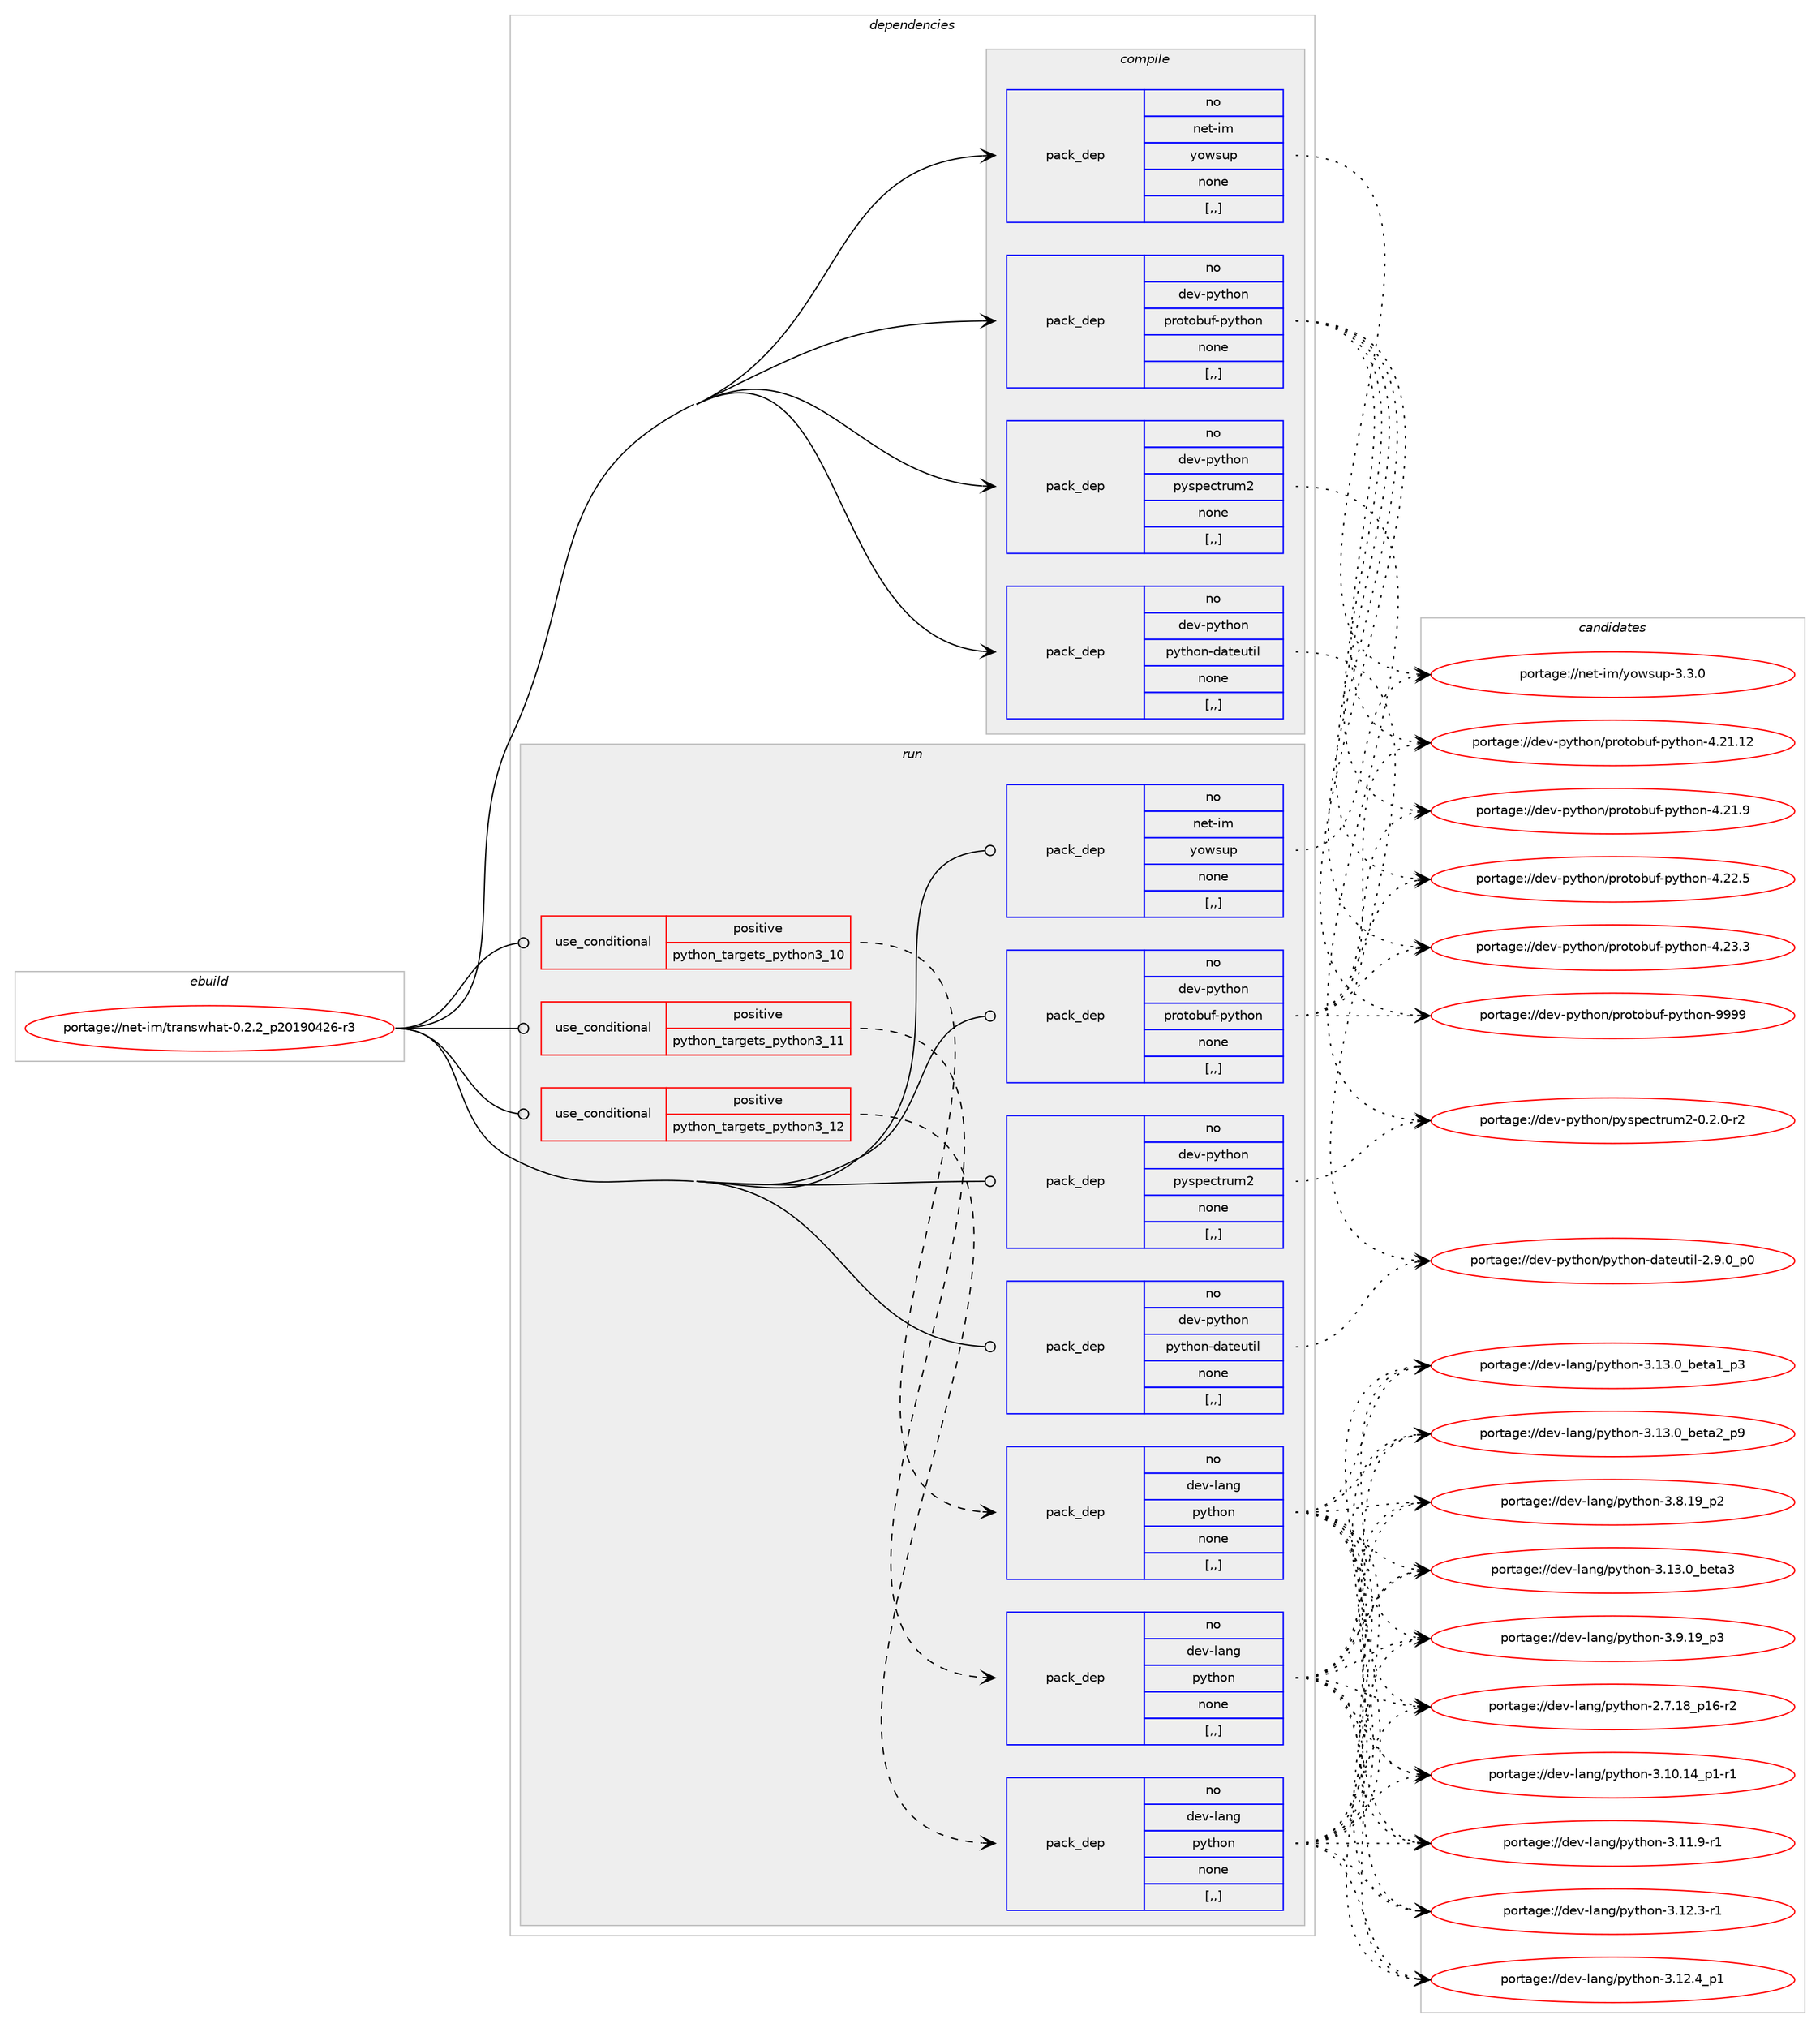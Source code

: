 digraph prolog {

# *************
# Graph options
# *************

newrank=true;
concentrate=true;
compound=true;
graph [rankdir=LR,fontname=Helvetica,fontsize=10,ranksep=1.5];#, ranksep=2.5, nodesep=0.2];
edge  [arrowhead=vee];
node  [fontname=Helvetica,fontsize=10];

# **********
# The ebuild
# **********

subgraph cluster_leftcol {
color=gray;
rank=same;
label=<<i>ebuild</i>>;
id [label="portage://net-im/transwhat-0.2.2_p20190426-r3", color=red, width=4, href="../net-im/transwhat-0.2.2_p20190426-r3.svg"];
}

# ****************
# The dependencies
# ****************

subgraph cluster_midcol {
color=gray;
label=<<i>dependencies</i>>;
subgraph cluster_compile {
fillcolor="#eeeeee";
style=filled;
label=<<i>compile</i>>;
subgraph pack253750 {
dependency346137 [label=<<TABLE BORDER="0" CELLBORDER="1" CELLSPACING="0" CELLPADDING="4" WIDTH="220"><TR><TD ROWSPAN="6" CELLPADDING="30">pack_dep</TD></TR><TR><TD WIDTH="110">no</TD></TR><TR><TD>dev-python</TD></TR><TR><TD>protobuf-python</TD></TR><TR><TD>none</TD></TR><TR><TD>[,,]</TD></TR></TABLE>>, shape=none, color=blue];
}
id:e -> dependency346137:w [weight=20,style="solid",arrowhead="vee"];
subgraph pack253751 {
dependency346138 [label=<<TABLE BORDER="0" CELLBORDER="1" CELLSPACING="0" CELLPADDING="4" WIDTH="220"><TR><TD ROWSPAN="6" CELLPADDING="30">pack_dep</TD></TR><TR><TD WIDTH="110">no</TD></TR><TR><TD>dev-python</TD></TR><TR><TD>pyspectrum2</TD></TR><TR><TD>none</TD></TR><TR><TD>[,,]</TD></TR></TABLE>>, shape=none, color=blue];
}
id:e -> dependency346138:w [weight=20,style="solid",arrowhead="vee"];
subgraph pack253752 {
dependency346139 [label=<<TABLE BORDER="0" CELLBORDER="1" CELLSPACING="0" CELLPADDING="4" WIDTH="220"><TR><TD ROWSPAN="6" CELLPADDING="30">pack_dep</TD></TR><TR><TD WIDTH="110">no</TD></TR><TR><TD>dev-python</TD></TR><TR><TD>python-dateutil</TD></TR><TR><TD>none</TD></TR><TR><TD>[,,]</TD></TR></TABLE>>, shape=none, color=blue];
}
id:e -> dependency346139:w [weight=20,style="solid",arrowhead="vee"];
subgraph pack253753 {
dependency346140 [label=<<TABLE BORDER="0" CELLBORDER="1" CELLSPACING="0" CELLPADDING="4" WIDTH="220"><TR><TD ROWSPAN="6" CELLPADDING="30">pack_dep</TD></TR><TR><TD WIDTH="110">no</TD></TR><TR><TD>net-im</TD></TR><TR><TD>yowsup</TD></TR><TR><TD>none</TD></TR><TR><TD>[,,]</TD></TR></TABLE>>, shape=none, color=blue];
}
id:e -> dependency346140:w [weight=20,style="solid",arrowhead="vee"];
}
subgraph cluster_compileandrun {
fillcolor="#eeeeee";
style=filled;
label=<<i>compile and run</i>>;
}
subgraph cluster_run {
fillcolor="#eeeeee";
style=filled;
label=<<i>run</i>>;
subgraph cond89828 {
dependency346141 [label=<<TABLE BORDER="0" CELLBORDER="1" CELLSPACING="0" CELLPADDING="4"><TR><TD ROWSPAN="3" CELLPADDING="10">use_conditional</TD></TR><TR><TD>positive</TD></TR><TR><TD>python_targets_python3_10</TD></TR></TABLE>>, shape=none, color=red];
subgraph pack253754 {
dependency346142 [label=<<TABLE BORDER="0" CELLBORDER="1" CELLSPACING="0" CELLPADDING="4" WIDTH="220"><TR><TD ROWSPAN="6" CELLPADDING="30">pack_dep</TD></TR><TR><TD WIDTH="110">no</TD></TR><TR><TD>dev-lang</TD></TR><TR><TD>python</TD></TR><TR><TD>none</TD></TR><TR><TD>[,,]</TD></TR></TABLE>>, shape=none, color=blue];
}
dependency346141:e -> dependency346142:w [weight=20,style="dashed",arrowhead="vee"];
}
id:e -> dependency346141:w [weight=20,style="solid",arrowhead="odot"];
subgraph cond89829 {
dependency346143 [label=<<TABLE BORDER="0" CELLBORDER="1" CELLSPACING="0" CELLPADDING="4"><TR><TD ROWSPAN="3" CELLPADDING="10">use_conditional</TD></TR><TR><TD>positive</TD></TR><TR><TD>python_targets_python3_11</TD></TR></TABLE>>, shape=none, color=red];
subgraph pack253755 {
dependency346144 [label=<<TABLE BORDER="0" CELLBORDER="1" CELLSPACING="0" CELLPADDING="4" WIDTH="220"><TR><TD ROWSPAN="6" CELLPADDING="30">pack_dep</TD></TR><TR><TD WIDTH="110">no</TD></TR><TR><TD>dev-lang</TD></TR><TR><TD>python</TD></TR><TR><TD>none</TD></TR><TR><TD>[,,]</TD></TR></TABLE>>, shape=none, color=blue];
}
dependency346143:e -> dependency346144:w [weight=20,style="dashed",arrowhead="vee"];
}
id:e -> dependency346143:w [weight=20,style="solid",arrowhead="odot"];
subgraph cond89830 {
dependency346145 [label=<<TABLE BORDER="0" CELLBORDER="1" CELLSPACING="0" CELLPADDING="4"><TR><TD ROWSPAN="3" CELLPADDING="10">use_conditional</TD></TR><TR><TD>positive</TD></TR><TR><TD>python_targets_python3_12</TD></TR></TABLE>>, shape=none, color=red];
subgraph pack253756 {
dependency346146 [label=<<TABLE BORDER="0" CELLBORDER="1" CELLSPACING="0" CELLPADDING="4" WIDTH="220"><TR><TD ROWSPAN="6" CELLPADDING="30">pack_dep</TD></TR><TR><TD WIDTH="110">no</TD></TR><TR><TD>dev-lang</TD></TR><TR><TD>python</TD></TR><TR><TD>none</TD></TR><TR><TD>[,,]</TD></TR></TABLE>>, shape=none, color=blue];
}
dependency346145:e -> dependency346146:w [weight=20,style="dashed",arrowhead="vee"];
}
id:e -> dependency346145:w [weight=20,style="solid",arrowhead="odot"];
subgraph pack253757 {
dependency346147 [label=<<TABLE BORDER="0" CELLBORDER="1" CELLSPACING="0" CELLPADDING="4" WIDTH="220"><TR><TD ROWSPAN="6" CELLPADDING="30">pack_dep</TD></TR><TR><TD WIDTH="110">no</TD></TR><TR><TD>dev-python</TD></TR><TR><TD>protobuf-python</TD></TR><TR><TD>none</TD></TR><TR><TD>[,,]</TD></TR></TABLE>>, shape=none, color=blue];
}
id:e -> dependency346147:w [weight=20,style="solid",arrowhead="odot"];
subgraph pack253758 {
dependency346148 [label=<<TABLE BORDER="0" CELLBORDER="1" CELLSPACING="0" CELLPADDING="4" WIDTH="220"><TR><TD ROWSPAN="6" CELLPADDING="30">pack_dep</TD></TR><TR><TD WIDTH="110">no</TD></TR><TR><TD>dev-python</TD></TR><TR><TD>pyspectrum2</TD></TR><TR><TD>none</TD></TR><TR><TD>[,,]</TD></TR></TABLE>>, shape=none, color=blue];
}
id:e -> dependency346148:w [weight=20,style="solid",arrowhead="odot"];
subgraph pack253759 {
dependency346149 [label=<<TABLE BORDER="0" CELLBORDER="1" CELLSPACING="0" CELLPADDING="4" WIDTH="220"><TR><TD ROWSPAN="6" CELLPADDING="30">pack_dep</TD></TR><TR><TD WIDTH="110">no</TD></TR><TR><TD>dev-python</TD></TR><TR><TD>python-dateutil</TD></TR><TR><TD>none</TD></TR><TR><TD>[,,]</TD></TR></TABLE>>, shape=none, color=blue];
}
id:e -> dependency346149:w [weight=20,style="solid",arrowhead="odot"];
subgraph pack253760 {
dependency346150 [label=<<TABLE BORDER="0" CELLBORDER="1" CELLSPACING="0" CELLPADDING="4" WIDTH="220"><TR><TD ROWSPAN="6" CELLPADDING="30">pack_dep</TD></TR><TR><TD WIDTH="110">no</TD></TR><TR><TD>net-im</TD></TR><TR><TD>yowsup</TD></TR><TR><TD>none</TD></TR><TR><TD>[,,]</TD></TR></TABLE>>, shape=none, color=blue];
}
id:e -> dependency346150:w [weight=20,style="solid",arrowhead="odot"];
}
}

# **************
# The candidates
# **************

subgraph cluster_choices {
rank=same;
color=gray;
label=<<i>candidates</i>>;

subgraph choice253750 {
color=black;
nodesep=1;
choice100101118451121211161041111104711211411111611198117102451121211161041111104552465049464950 [label="portage://dev-python/protobuf-python-4.21.12", color=red, width=4,href="../dev-python/protobuf-python-4.21.12.svg"];
choice1001011184511212111610411111047112114111116111981171024511212111610411111045524650494657 [label="portage://dev-python/protobuf-python-4.21.9", color=red, width=4,href="../dev-python/protobuf-python-4.21.9.svg"];
choice1001011184511212111610411111047112114111116111981171024511212111610411111045524650504653 [label="portage://dev-python/protobuf-python-4.22.5", color=red, width=4,href="../dev-python/protobuf-python-4.22.5.svg"];
choice1001011184511212111610411111047112114111116111981171024511212111610411111045524650514651 [label="portage://dev-python/protobuf-python-4.23.3", color=red, width=4,href="../dev-python/protobuf-python-4.23.3.svg"];
choice100101118451121211161041111104711211411111611198117102451121211161041111104557575757 [label="portage://dev-python/protobuf-python-9999", color=red, width=4,href="../dev-python/protobuf-python-9999.svg"];
dependency346137:e -> choice100101118451121211161041111104711211411111611198117102451121211161041111104552465049464950:w [style=dotted,weight="100"];
dependency346137:e -> choice1001011184511212111610411111047112114111116111981171024511212111610411111045524650494657:w [style=dotted,weight="100"];
dependency346137:e -> choice1001011184511212111610411111047112114111116111981171024511212111610411111045524650504653:w [style=dotted,weight="100"];
dependency346137:e -> choice1001011184511212111610411111047112114111116111981171024511212111610411111045524650514651:w [style=dotted,weight="100"];
dependency346137:e -> choice100101118451121211161041111104711211411111611198117102451121211161041111104557575757:w [style=dotted,weight="100"];
}
subgraph choice253751 {
color=black;
nodesep=1;
choice100101118451121211161041111104711212111511210199116114117109504548465046484511450 [label="portage://dev-python/pyspectrum2-0.2.0-r2", color=red, width=4,href="../dev-python/pyspectrum2-0.2.0-r2.svg"];
dependency346138:e -> choice100101118451121211161041111104711212111511210199116114117109504548465046484511450:w [style=dotted,weight="100"];
}
subgraph choice253752 {
color=black;
nodesep=1;
choice100101118451121211161041111104711212111610411111045100971161011171161051084550465746489511248 [label="portage://dev-python/python-dateutil-2.9.0_p0", color=red, width=4,href="../dev-python/python-dateutil-2.9.0_p0.svg"];
dependency346139:e -> choice100101118451121211161041111104711212111610411111045100971161011171161051084550465746489511248:w [style=dotted,weight="100"];
}
subgraph choice253753 {
color=black;
nodesep=1;
choice1101011164510510947121111119115117112455146514648 [label="portage://net-im/yowsup-3.3.0", color=red, width=4,href="../net-im/yowsup-3.3.0.svg"];
dependency346140:e -> choice1101011164510510947121111119115117112455146514648:w [style=dotted,weight="100"];
}
subgraph choice253754 {
color=black;
nodesep=1;
choice100101118451089711010347112121116104111110455046554649569511249544511450 [label="portage://dev-lang/python-2.7.18_p16-r2", color=red, width=4,href="../dev-lang/python-2.7.18_p16-r2.svg"];
choice100101118451089711010347112121116104111110455146494846495295112494511449 [label="portage://dev-lang/python-3.10.14_p1-r1", color=red, width=4,href="../dev-lang/python-3.10.14_p1-r1.svg"];
choice100101118451089711010347112121116104111110455146494946574511449 [label="portage://dev-lang/python-3.11.9-r1", color=red, width=4,href="../dev-lang/python-3.11.9-r1.svg"];
choice100101118451089711010347112121116104111110455146495046514511449 [label="portage://dev-lang/python-3.12.3-r1", color=red, width=4,href="../dev-lang/python-3.12.3-r1.svg"];
choice100101118451089711010347112121116104111110455146495046529511249 [label="portage://dev-lang/python-3.12.4_p1", color=red, width=4,href="../dev-lang/python-3.12.4_p1.svg"];
choice10010111845108971101034711212111610411111045514649514648959810111697499511251 [label="portage://dev-lang/python-3.13.0_beta1_p3", color=red, width=4,href="../dev-lang/python-3.13.0_beta1_p3.svg"];
choice10010111845108971101034711212111610411111045514649514648959810111697509511257 [label="portage://dev-lang/python-3.13.0_beta2_p9", color=red, width=4,href="../dev-lang/python-3.13.0_beta2_p9.svg"];
choice1001011184510897110103471121211161041111104551464951464895981011169751 [label="portage://dev-lang/python-3.13.0_beta3", color=red, width=4,href="../dev-lang/python-3.13.0_beta3.svg"];
choice100101118451089711010347112121116104111110455146564649579511250 [label="portage://dev-lang/python-3.8.19_p2", color=red, width=4,href="../dev-lang/python-3.8.19_p2.svg"];
choice100101118451089711010347112121116104111110455146574649579511251 [label="portage://dev-lang/python-3.9.19_p3", color=red, width=4,href="../dev-lang/python-3.9.19_p3.svg"];
dependency346142:e -> choice100101118451089711010347112121116104111110455046554649569511249544511450:w [style=dotted,weight="100"];
dependency346142:e -> choice100101118451089711010347112121116104111110455146494846495295112494511449:w [style=dotted,weight="100"];
dependency346142:e -> choice100101118451089711010347112121116104111110455146494946574511449:w [style=dotted,weight="100"];
dependency346142:e -> choice100101118451089711010347112121116104111110455146495046514511449:w [style=dotted,weight="100"];
dependency346142:e -> choice100101118451089711010347112121116104111110455146495046529511249:w [style=dotted,weight="100"];
dependency346142:e -> choice10010111845108971101034711212111610411111045514649514648959810111697499511251:w [style=dotted,weight="100"];
dependency346142:e -> choice10010111845108971101034711212111610411111045514649514648959810111697509511257:w [style=dotted,weight="100"];
dependency346142:e -> choice1001011184510897110103471121211161041111104551464951464895981011169751:w [style=dotted,weight="100"];
dependency346142:e -> choice100101118451089711010347112121116104111110455146564649579511250:w [style=dotted,weight="100"];
dependency346142:e -> choice100101118451089711010347112121116104111110455146574649579511251:w [style=dotted,weight="100"];
}
subgraph choice253755 {
color=black;
nodesep=1;
choice100101118451089711010347112121116104111110455046554649569511249544511450 [label="portage://dev-lang/python-2.7.18_p16-r2", color=red, width=4,href="../dev-lang/python-2.7.18_p16-r2.svg"];
choice100101118451089711010347112121116104111110455146494846495295112494511449 [label="portage://dev-lang/python-3.10.14_p1-r1", color=red, width=4,href="../dev-lang/python-3.10.14_p1-r1.svg"];
choice100101118451089711010347112121116104111110455146494946574511449 [label="portage://dev-lang/python-3.11.9-r1", color=red, width=4,href="../dev-lang/python-3.11.9-r1.svg"];
choice100101118451089711010347112121116104111110455146495046514511449 [label="portage://dev-lang/python-3.12.3-r1", color=red, width=4,href="../dev-lang/python-3.12.3-r1.svg"];
choice100101118451089711010347112121116104111110455146495046529511249 [label="portage://dev-lang/python-3.12.4_p1", color=red, width=4,href="../dev-lang/python-3.12.4_p1.svg"];
choice10010111845108971101034711212111610411111045514649514648959810111697499511251 [label="portage://dev-lang/python-3.13.0_beta1_p3", color=red, width=4,href="../dev-lang/python-3.13.0_beta1_p3.svg"];
choice10010111845108971101034711212111610411111045514649514648959810111697509511257 [label="portage://dev-lang/python-3.13.0_beta2_p9", color=red, width=4,href="../dev-lang/python-3.13.0_beta2_p9.svg"];
choice1001011184510897110103471121211161041111104551464951464895981011169751 [label="portage://dev-lang/python-3.13.0_beta3", color=red, width=4,href="../dev-lang/python-3.13.0_beta3.svg"];
choice100101118451089711010347112121116104111110455146564649579511250 [label="portage://dev-lang/python-3.8.19_p2", color=red, width=4,href="../dev-lang/python-3.8.19_p2.svg"];
choice100101118451089711010347112121116104111110455146574649579511251 [label="portage://dev-lang/python-3.9.19_p3", color=red, width=4,href="../dev-lang/python-3.9.19_p3.svg"];
dependency346144:e -> choice100101118451089711010347112121116104111110455046554649569511249544511450:w [style=dotted,weight="100"];
dependency346144:e -> choice100101118451089711010347112121116104111110455146494846495295112494511449:w [style=dotted,weight="100"];
dependency346144:e -> choice100101118451089711010347112121116104111110455146494946574511449:w [style=dotted,weight="100"];
dependency346144:e -> choice100101118451089711010347112121116104111110455146495046514511449:w [style=dotted,weight="100"];
dependency346144:e -> choice100101118451089711010347112121116104111110455146495046529511249:w [style=dotted,weight="100"];
dependency346144:e -> choice10010111845108971101034711212111610411111045514649514648959810111697499511251:w [style=dotted,weight="100"];
dependency346144:e -> choice10010111845108971101034711212111610411111045514649514648959810111697509511257:w [style=dotted,weight="100"];
dependency346144:e -> choice1001011184510897110103471121211161041111104551464951464895981011169751:w [style=dotted,weight="100"];
dependency346144:e -> choice100101118451089711010347112121116104111110455146564649579511250:w [style=dotted,weight="100"];
dependency346144:e -> choice100101118451089711010347112121116104111110455146574649579511251:w [style=dotted,weight="100"];
}
subgraph choice253756 {
color=black;
nodesep=1;
choice100101118451089711010347112121116104111110455046554649569511249544511450 [label="portage://dev-lang/python-2.7.18_p16-r2", color=red, width=4,href="../dev-lang/python-2.7.18_p16-r2.svg"];
choice100101118451089711010347112121116104111110455146494846495295112494511449 [label="portage://dev-lang/python-3.10.14_p1-r1", color=red, width=4,href="../dev-lang/python-3.10.14_p1-r1.svg"];
choice100101118451089711010347112121116104111110455146494946574511449 [label="portage://dev-lang/python-3.11.9-r1", color=red, width=4,href="../dev-lang/python-3.11.9-r1.svg"];
choice100101118451089711010347112121116104111110455146495046514511449 [label="portage://dev-lang/python-3.12.3-r1", color=red, width=4,href="../dev-lang/python-3.12.3-r1.svg"];
choice100101118451089711010347112121116104111110455146495046529511249 [label="portage://dev-lang/python-3.12.4_p1", color=red, width=4,href="../dev-lang/python-3.12.4_p1.svg"];
choice10010111845108971101034711212111610411111045514649514648959810111697499511251 [label="portage://dev-lang/python-3.13.0_beta1_p3", color=red, width=4,href="../dev-lang/python-3.13.0_beta1_p3.svg"];
choice10010111845108971101034711212111610411111045514649514648959810111697509511257 [label="portage://dev-lang/python-3.13.0_beta2_p9", color=red, width=4,href="../dev-lang/python-3.13.0_beta2_p9.svg"];
choice1001011184510897110103471121211161041111104551464951464895981011169751 [label="portage://dev-lang/python-3.13.0_beta3", color=red, width=4,href="../dev-lang/python-3.13.0_beta3.svg"];
choice100101118451089711010347112121116104111110455146564649579511250 [label="portage://dev-lang/python-3.8.19_p2", color=red, width=4,href="../dev-lang/python-3.8.19_p2.svg"];
choice100101118451089711010347112121116104111110455146574649579511251 [label="portage://dev-lang/python-3.9.19_p3", color=red, width=4,href="../dev-lang/python-3.9.19_p3.svg"];
dependency346146:e -> choice100101118451089711010347112121116104111110455046554649569511249544511450:w [style=dotted,weight="100"];
dependency346146:e -> choice100101118451089711010347112121116104111110455146494846495295112494511449:w [style=dotted,weight="100"];
dependency346146:e -> choice100101118451089711010347112121116104111110455146494946574511449:w [style=dotted,weight="100"];
dependency346146:e -> choice100101118451089711010347112121116104111110455146495046514511449:w [style=dotted,weight="100"];
dependency346146:e -> choice100101118451089711010347112121116104111110455146495046529511249:w [style=dotted,weight="100"];
dependency346146:e -> choice10010111845108971101034711212111610411111045514649514648959810111697499511251:w [style=dotted,weight="100"];
dependency346146:e -> choice10010111845108971101034711212111610411111045514649514648959810111697509511257:w [style=dotted,weight="100"];
dependency346146:e -> choice1001011184510897110103471121211161041111104551464951464895981011169751:w [style=dotted,weight="100"];
dependency346146:e -> choice100101118451089711010347112121116104111110455146564649579511250:w [style=dotted,weight="100"];
dependency346146:e -> choice100101118451089711010347112121116104111110455146574649579511251:w [style=dotted,weight="100"];
}
subgraph choice253757 {
color=black;
nodesep=1;
choice100101118451121211161041111104711211411111611198117102451121211161041111104552465049464950 [label="portage://dev-python/protobuf-python-4.21.12", color=red, width=4,href="../dev-python/protobuf-python-4.21.12.svg"];
choice1001011184511212111610411111047112114111116111981171024511212111610411111045524650494657 [label="portage://dev-python/protobuf-python-4.21.9", color=red, width=4,href="../dev-python/protobuf-python-4.21.9.svg"];
choice1001011184511212111610411111047112114111116111981171024511212111610411111045524650504653 [label="portage://dev-python/protobuf-python-4.22.5", color=red, width=4,href="../dev-python/protobuf-python-4.22.5.svg"];
choice1001011184511212111610411111047112114111116111981171024511212111610411111045524650514651 [label="portage://dev-python/protobuf-python-4.23.3", color=red, width=4,href="../dev-python/protobuf-python-4.23.3.svg"];
choice100101118451121211161041111104711211411111611198117102451121211161041111104557575757 [label="portage://dev-python/protobuf-python-9999", color=red, width=4,href="../dev-python/protobuf-python-9999.svg"];
dependency346147:e -> choice100101118451121211161041111104711211411111611198117102451121211161041111104552465049464950:w [style=dotted,weight="100"];
dependency346147:e -> choice1001011184511212111610411111047112114111116111981171024511212111610411111045524650494657:w [style=dotted,weight="100"];
dependency346147:e -> choice1001011184511212111610411111047112114111116111981171024511212111610411111045524650504653:w [style=dotted,weight="100"];
dependency346147:e -> choice1001011184511212111610411111047112114111116111981171024511212111610411111045524650514651:w [style=dotted,weight="100"];
dependency346147:e -> choice100101118451121211161041111104711211411111611198117102451121211161041111104557575757:w [style=dotted,weight="100"];
}
subgraph choice253758 {
color=black;
nodesep=1;
choice100101118451121211161041111104711212111511210199116114117109504548465046484511450 [label="portage://dev-python/pyspectrum2-0.2.0-r2", color=red, width=4,href="../dev-python/pyspectrum2-0.2.0-r2.svg"];
dependency346148:e -> choice100101118451121211161041111104711212111511210199116114117109504548465046484511450:w [style=dotted,weight="100"];
}
subgraph choice253759 {
color=black;
nodesep=1;
choice100101118451121211161041111104711212111610411111045100971161011171161051084550465746489511248 [label="portage://dev-python/python-dateutil-2.9.0_p0", color=red, width=4,href="../dev-python/python-dateutil-2.9.0_p0.svg"];
dependency346149:e -> choice100101118451121211161041111104711212111610411111045100971161011171161051084550465746489511248:w [style=dotted,weight="100"];
}
subgraph choice253760 {
color=black;
nodesep=1;
choice1101011164510510947121111119115117112455146514648 [label="portage://net-im/yowsup-3.3.0", color=red, width=4,href="../net-im/yowsup-3.3.0.svg"];
dependency346150:e -> choice1101011164510510947121111119115117112455146514648:w [style=dotted,weight="100"];
}
}

}

